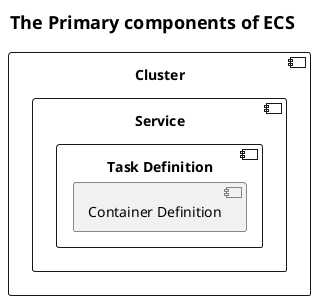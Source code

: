 @startuml
title = The Primary components of ECS
skinparam backgroundColor #ffffff
component Cluster {
    skinparam BackgroundColor transparent
    skinparam componentStyle uml2
    component Service {
        component "Task Definition" {
            component "Container Definition" {

            }
        }
    }
}
@enduml